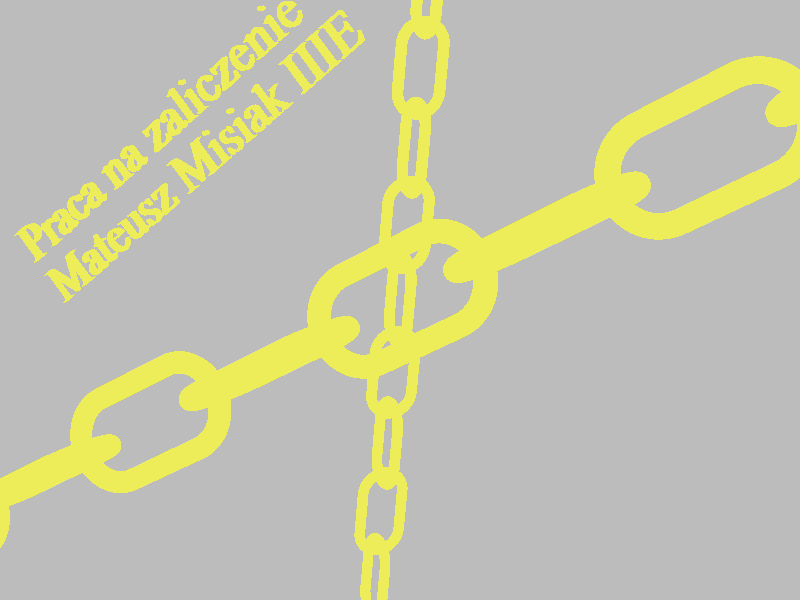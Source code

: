  #include "colors.inc"
  camera {
    location <10, 1, -25>  
      rotate <12,clock*360,-35>
    look_at 0
    angle 30
  }
  background { color Gray50 }
  light_source{ <300, 300, -1000> White }
  
  #declare odwroc = x*180;
  #declare zmiana_torus = 8;
 
  
    
    #declare poltorus = difference {
    torus {
      4,1
      sturm
      rotate x*-90  // so we can see it from the top
    }
    box { <-5, -5, -1>, <5, 0, 1> }
  }
    
  #declare el_lancucha = cylinder {
    <0, 4, 0>, <0, -4, 0>, 1
  }

  #declare lancuch_zloty = texture {
    pigment { BrightGold }
    finish {
      ambient .1
      diffuse .4
      reflection .25
      specular 1
      metallic
    }
  }

  #declare laczenie = union {
    object {
     poltorus
      translate y*zmiana_torus/2
    }
    object {
      poltorus
      rotate odwroc
      translate -y*zmiana_torus/2
    }
    object {
      el_lancucha
      translate x*zmiana_torus/2
    }
    object {
      el_lancucha
      translate -x*zmiana_torus/2
    }    texture { lancuch_zloty }
  }  
   #declare laczenie_zmien = zmiana_torus*2-2*y;
    
   #declare para_laczen =
  union {
    object { laczenie }
    object { laczenie translate y*laczenie_zmien rotate y*90 }
  }
  #declare lancuch = union {
    object { para_laczen}
    object { para_laczen translate  y*laczenie_zmien*2 }
    object { para_laczen translate  y*laczenie_zmien*4 }
    object { para_laczen translate  y*laczenie_zmien*6 }
    object { para_laczen translate -y*laczenie_zmien*2 }
    object { para_laczen translate -y*laczenie_zmien*4 }
    object { para_laczen translate -y*laczenie_zmien*6 }
  }
  object { lancuch scale .1 rotate <0, 45, -45> }  
   object { lancuch scale .22 rotate <0, 10, -100> }  
    text {
      ttf "timrom.ttf" "Mateusz Misiak IIIE" 0.15, 0
      pigment { BrightGold }
      finish { reflection .25 specular 1 }
      translate -6*x
      translate 4*y
    } 
    text {
      ttf "timrom.ttf" "Praca na zaliczenie" 0.15, 0
      pigment { BrightGold }
      finish { reflection .25 specular 1 }
      translate -6*x
      translate 5*y
    }
    fog { fog_type   2
      distance   50
      color      White*0.9
      fog_offset 0.1
      fog_alt    1.5
      turbulence 1.8
    }